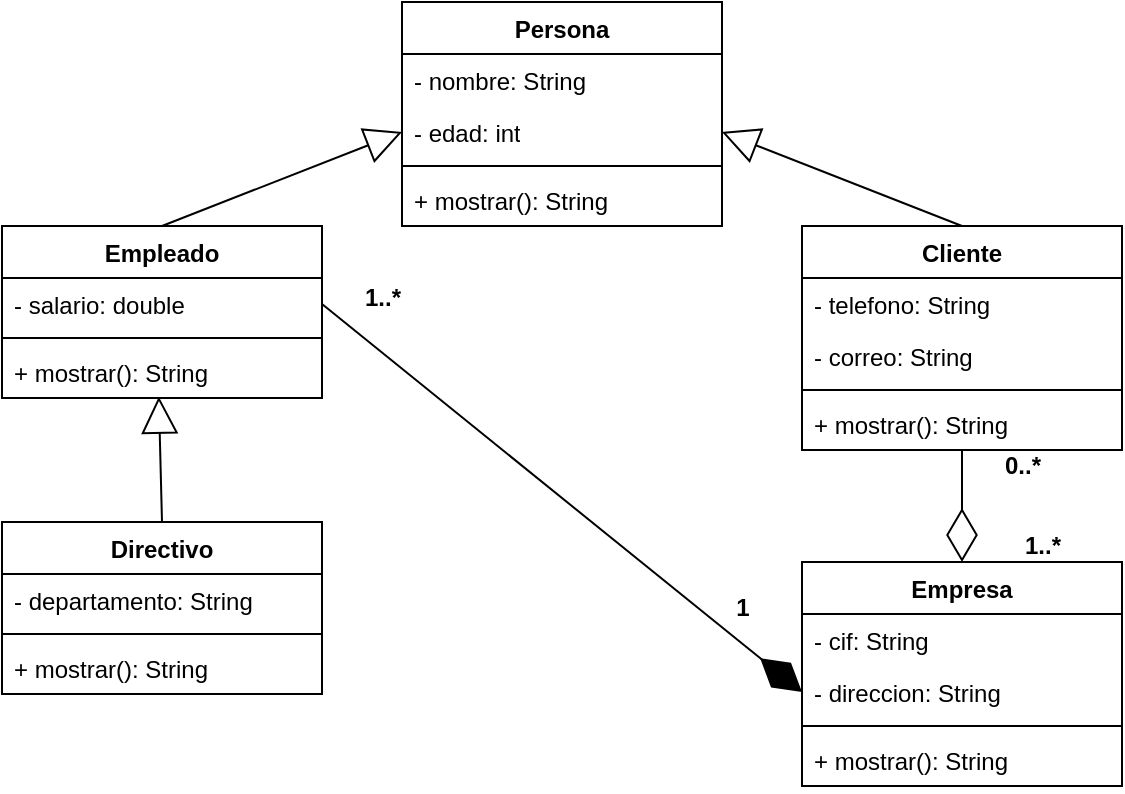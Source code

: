 <mxfile version="21.6.1" type="device">
  <diagram name="Página-1" id="RH3OFyEDXMT9z4lHfNAe">
    <mxGraphModel dx="928" dy="547" grid="1" gridSize="10" guides="1" tooltips="1" connect="1" arrows="1" fold="1" page="1" pageScale="1" pageWidth="1169" pageHeight="827" math="0" shadow="0">
      <root>
        <mxCell id="0" />
        <mxCell id="1" parent="0" />
        <mxCell id="4qs3UrR42jITZyn-IHVj-5" value="Persona" style="swimlane;fontStyle=1;align=center;verticalAlign=top;childLayout=stackLayout;horizontal=1;startSize=26;horizontalStack=0;resizeParent=1;resizeParentMax=0;resizeLast=0;collapsible=1;marginBottom=0;whiteSpace=wrap;html=1;" vertex="1" parent="1">
          <mxGeometry x="480" y="290" width="160" height="112" as="geometry" />
        </mxCell>
        <mxCell id="4qs3UrR42jITZyn-IHVj-6" value="- nombre: String" style="text;strokeColor=none;fillColor=none;align=left;verticalAlign=top;spacingLeft=4;spacingRight=4;overflow=hidden;rotatable=0;points=[[0,0.5],[1,0.5]];portConstraint=eastwest;whiteSpace=wrap;html=1;" vertex="1" parent="4qs3UrR42jITZyn-IHVj-5">
          <mxGeometry y="26" width="160" height="26" as="geometry" />
        </mxCell>
        <mxCell id="4qs3UrR42jITZyn-IHVj-9" value="- edad: int" style="text;strokeColor=none;fillColor=none;align=left;verticalAlign=top;spacingLeft=4;spacingRight=4;overflow=hidden;rotatable=0;points=[[0,0.5],[1,0.5]];portConstraint=eastwest;whiteSpace=wrap;html=1;" vertex="1" parent="4qs3UrR42jITZyn-IHVj-5">
          <mxGeometry y="52" width="160" height="26" as="geometry" />
        </mxCell>
        <mxCell id="4qs3UrR42jITZyn-IHVj-7" value="" style="line;strokeWidth=1;fillColor=none;align=left;verticalAlign=middle;spacingTop=-1;spacingLeft=3;spacingRight=3;rotatable=0;labelPosition=right;points=[];portConstraint=eastwest;strokeColor=inherit;" vertex="1" parent="4qs3UrR42jITZyn-IHVj-5">
          <mxGeometry y="78" width="160" height="8" as="geometry" />
        </mxCell>
        <mxCell id="4qs3UrR42jITZyn-IHVj-8" value="+ mostrar(): String" style="text;strokeColor=none;fillColor=none;align=left;verticalAlign=top;spacingLeft=4;spacingRight=4;overflow=hidden;rotatable=0;points=[[0,0.5],[1,0.5]];portConstraint=eastwest;whiteSpace=wrap;html=1;" vertex="1" parent="4qs3UrR42jITZyn-IHVj-5">
          <mxGeometry y="86" width="160" height="26" as="geometry" />
        </mxCell>
        <mxCell id="4qs3UrR42jITZyn-IHVj-16" value="Empleado" style="swimlane;fontStyle=1;align=center;verticalAlign=top;childLayout=stackLayout;horizontal=1;startSize=26;horizontalStack=0;resizeParent=1;resizeParentMax=0;resizeLast=0;collapsible=1;marginBottom=0;whiteSpace=wrap;html=1;" vertex="1" parent="1">
          <mxGeometry x="280" y="402" width="160" height="86" as="geometry" />
        </mxCell>
        <mxCell id="4qs3UrR42jITZyn-IHVj-17" value="- salario: double" style="text;strokeColor=none;fillColor=none;align=left;verticalAlign=top;spacingLeft=4;spacingRight=4;overflow=hidden;rotatable=0;points=[[0,0.5],[1,0.5]];portConstraint=eastwest;whiteSpace=wrap;html=1;" vertex="1" parent="4qs3UrR42jITZyn-IHVj-16">
          <mxGeometry y="26" width="160" height="26" as="geometry" />
        </mxCell>
        <mxCell id="4qs3UrR42jITZyn-IHVj-19" value="" style="line;strokeWidth=1;fillColor=none;align=left;verticalAlign=middle;spacingTop=-1;spacingLeft=3;spacingRight=3;rotatable=0;labelPosition=right;points=[];portConstraint=eastwest;strokeColor=inherit;" vertex="1" parent="4qs3UrR42jITZyn-IHVj-16">
          <mxGeometry y="52" width="160" height="8" as="geometry" />
        </mxCell>
        <mxCell id="4qs3UrR42jITZyn-IHVj-20" value="+ mostrar(): String" style="text;strokeColor=none;fillColor=none;align=left;verticalAlign=top;spacingLeft=4;spacingRight=4;overflow=hidden;rotatable=0;points=[[0,0.5],[1,0.5]];portConstraint=eastwest;whiteSpace=wrap;html=1;" vertex="1" parent="4qs3UrR42jITZyn-IHVj-16">
          <mxGeometry y="60" width="160" height="26" as="geometry" />
        </mxCell>
        <mxCell id="4qs3UrR42jITZyn-IHVj-21" value="Cliente" style="swimlane;fontStyle=1;align=center;verticalAlign=top;childLayout=stackLayout;horizontal=1;startSize=26;horizontalStack=0;resizeParent=1;resizeParentMax=0;resizeLast=0;collapsible=1;marginBottom=0;whiteSpace=wrap;html=1;" vertex="1" parent="1">
          <mxGeometry x="680" y="402" width="160" height="112" as="geometry" />
        </mxCell>
        <mxCell id="4qs3UrR42jITZyn-IHVj-22" value="- telefono: String" style="text;strokeColor=none;fillColor=none;align=left;verticalAlign=top;spacingLeft=4;spacingRight=4;overflow=hidden;rotatable=0;points=[[0,0.5],[1,0.5]];portConstraint=eastwest;whiteSpace=wrap;html=1;" vertex="1" parent="4qs3UrR42jITZyn-IHVj-21">
          <mxGeometry y="26" width="160" height="26" as="geometry" />
        </mxCell>
        <mxCell id="4qs3UrR42jITZyn-IHVj-25" value="- correo: String" style="text;strokeColor=none;fillColor=none;align=left;verticalAlign=top;spacingLeft=4;spacingRight=4;overflow=hidden;rotatable=0;points=[[0,0.5],[1,0.5]];portConstraint=eastwest;whiteSpace=wrap;html=1;" vertex="1" parent="4qs3UrR42jITZyn-IHVj-21">
          <mxGeometry y="52" width="160" height="26" as="geometry" />
        </mxCell>
        <mxCell id="4qs3UrR42jITZyn-IHVj-23" value="" style="line;strokeWidth=1;fillColor=none;align=left;verticalAlign=middle;spacingTop=-1;spacingLeft=3;spacingRight=3;rotatable=0;labelPosition=right;points=[];portConstraint=eastwest;strokeColor=inherit;" vertex="1" parent="4qs3UrR42jITZyn-IHVj-21">
          <mxGeometry y="78" width="160" height="8" as="geometry" />
        </mxCell>
        <mxCell id="4qs3UrR42jITZyn-IHVj-24" value="+ mostrar(): String" style="text;strokeColor=none;fillColor=none;align=left;verticalAlign=top;spacingLeft=4;spacingRight=4;overflow=hidden;rotatable=0;points=[[0,0.5],[1,0.5]];portConstraint=eastwest;whiteSpace=wrap;html=1;" vertex="1" parent="4qs3UrR42jITZyn-IHVj-21">
          <mxGeometry y="86" width="160" height="26" as="geometry" />
        </mxCell>
        <mxCell id="4qs3UrR42jITZyn-IHVj-26" value="" style="endArrow=block;endSize=16;endFill=0;html=1;rounded=0;exitX=0.5;exitY=0;exitDx=0;exitDy=0;entryX=0;entryY=0.5;entryDx=0;entryDy=0;" edge="1" parent="1" source="4qs3UrR42jITZyn-IHVj-16" target="4qs3UrR42jITZyn-IHVj-9">
          <mxGeometry width="160" relative="1" as="geometry">
            <mxPoint x="490" y="340" as="sourcePoint" />
            <mxPoint x="350" y="320" as="targetPoint" />
          </mxGeometry>
        </mxCell>
        <mxCell id="4qs3UrR42jITZyn-IHVj-27" value="" style="endArrow=block;endSize=16;endFill=0;html=1;rounded=0;exitX=0.5;exitY=0;exitDx=0;exitDy=0;entryX=1;entryY=0.5;entryDx=0;entryDy=0;" edge="1" parent="1" source="4qs3UrR42jITZyn-IHVj-21" target="4qs3UrR42jITZyn-IHVj-9">
          <mxGeometry width="160" relative="1" as="geometry">
            <mxPoint x="340" y="470" as="sourcePoint" />
            <mxPoint x="500" y="365" as="targetPoint" />
          </mxGeometry>
        </mxCell>
        <mxCell id="4qs3UrR42jITZyn-IHVj-28" value="Directivo" style="swimlane;fontStyle=1;align=center;verticalAlign=top;childLayout=stackLayout;horizontal=1;startSize=26;horizontalStack=0;resizeParent=1;resizeParentMax=0;resizeLast=0;collapsible=1;marginBottom=0;whiteSpace=wrap;html=1;" vertex="1" parent="1">
          <mxGeometry x="280" y="550" width="160" height="86" as="geometry" />
        </mxCell>
        <mxCell id="4qs3UrR42jITZyn-IHVj-29" value="- departamento: String" style="text;strokeColor=none;fillColor=none;align=left;verticalAlign=top;spacingLeft=4;spacingRight=4;overflow=hidden;rotatable=0;points=[[0,0.5],[1,0.5]];portConstraint=eastwest;whiteSpace=wrap;html=1;" vertex="1" parent="4qs3UrR42jITZyn-IHVj-28">
          <mxGeometry y="26" width="160" height="26" as="geometry" />
        </mxCell>
        <mxCell id="4qs3UrR42jITZyn-IHVj-31" value="" style="line;strokeWidth=1;fillColor=none;align=left;verticalAlign=middle;spacingTop=-1;spacingLeft=3;spacingRight=3;rotatable=0;labelPosition=right;points=[];portConstraint=eastwest;strokeColor=inherit;" vertex="1" parent="4qs3UrR42jITZyn-IHVj-28">
          <mxGeometry y="52" width="160" height="8" as="geometry" />
        </mxCell>
        <mxCell id="4qs3UrR42jITZyn-IHVj-32" value="+ mostrar(): String" style="text;strokeColor=none;fillColor=none;align=left;verticalAlign=top;spacingLeft=4;spacingRight=4;overflow=hidden;rotatable=0;points=[[0,0.5],[1,0.5]];portConstraint=eastwest;whiteSpace=wrap;html=1;" vertex="1" parent="4qs3UrR42jITZyn-IHVj-28">
          <mxGeometry y="60" width="160" height="26" as="geometry" />
        </mxCell>
        <mxCell id="4qs3UrR42jITZyn-IHVj-33" value="" style="endArrow=block;endSize=16;endFill=0;html=1;rounded=0;exitX=0.5;exitY=0;exitDx=0;exitDy=0;entryX=0.49;entryY=0.974;entryDx=0;entryDy=0;entryPerimeter=0;" edge="1" parent="1" source="4qs3UrR42jITZyn-IHVj-28" target="4qs3UrR42jITZyn-IHVj-20">
          <mxGeometry width="160" relative="1" as="geometry">
            <mxPoint x="370" y="412" as="sourcePoint" />
            <mxPoint x="360" y="510" as="targetPoint" />
          </mxGeometry>
        </mxCell>
        <mxCell id="4qs3UrR42jITZyn-IHVj-34" value="Empresa" style="swimlane;fontStyle=1;align=center;verticalAlign=top;childLayout=stackLayout;horizontal=1;startSize=26;horizontalStack=0;resizeParent=1;resizeParentMax=0;resizeLast=0;collapsible=1;marginBottom=0;whiteSpace=wrap;html=1;" vertex="1" parent="1">
          <mxGeometry x="680" y="570" width="160" height="112" as="geometry" />
        </mxCell>
        <mxCell id="4qs3UrR42jITZyn-IHVj-35" value="- cif: String" style="text;strokeColor=none;fillColor=none;align=left;verticalAlign=top;spacingLeft=4;spacingRight=4;overflow=hidden;rotatable=0;points=[[0,0.5],[1,0.5]];portConstraint=eastwest;whiteSpace=wrap;html=1;" vertex="1" parent="4qs3UrR42jITZyn-IHVj-34">
          <mxGeometry y="26" width="160" height="26" as="geometry" />
        </mxCell>
        <mxCell id="4qs3UrR42jITZyn-IHVj-38" value="- direccion: String" style="text;strokeColor=none;fillColor=none;align=left;verticalAlign=top;spacingLeft=4;spacingRight=4;overflow=hidden;rotatable=0;points=[[0,0.5],[1,0.5]];portConstraint=eastwest;whiteSpace=wrap;html=1;" vertex="1" parent="4qs3UrR42jITZyn-IHVj-34">
          <mxGeometry y="52" width="160" height="26" as="geometry" />
        </mxCell>
        <mxCell id="4qs3UrR42jITZyn-IHVj-36" value="" style="line;strokeWidth=1;fillColor=none;align=left;verticalAlign=middle;spacingTop=-1;spacingLeft=3;spacingRight=3;rotatable=0;labelPosition=right;points=[];portConstraint=eastwest;strokeColor=inherit;" vertex="1" parent="4qs3UrR42jITZyn-IHVj-34">
          <mxGeometry y="78" width="160" height="8" as="geometry" />
        </mxCell>
        <mxCell id="4qs3UrR42jITZyn-IHVj-37" value="+ mostrar(): String" style="text;strokeColor=none;fillColor=none;align=left;verticalAlign=top;spacingLeft=4;spacingRight=4;overflow=hidden;rotatable=0;points=[[0,0.5],[1,0.5]];portConstraint=eastwest;whiteSpace=wrap;html=1;" vertex="1" parent="4qs3UrR42jITZyn-IHVj-34">
          <mxGeometry y="86" width="160" height="26" as="geometry" />
        </mxCell>
        <mxCell id="4qs3UrR42jITZyn-IHVj-39" value="" style="endArrow=diamondThin;endFill=0;endSize=24;html=1;rounded=0;exitX=0.5;exitY=1;exitDx=0;exitDy=0;exitPerimeter=0;entryX=0.5;entryY=0;entryDx=0;entryDy=0;" edge="1" parent="1" source="4qs3UrR42jITZyn-IHVj-24" target="4qs3UrR42jITZyn-IHVj-34">
          <mxGeometry width="160" relative="1" as="geometry">
            <mxPoint x="470" y="420" as="sourcePoint" />
            <mxPoint x="630" y="420" as="targetPoint" />
          </mxGeometry>
        </mxCell>
        <mxCell id="4qs3UrR42jITZyn-IHVj-40" value="0..*" style="text;align=center;fontStyle=1;verticalAlign=middle;spacingLeft=3;spacingRight=3;strokeColor=none;rotatable=0;points=[[0,0.5],[1,0.5]];portConstraint=eastwest;html=1;" vertex="1" parent="1">
          <mxGeometry x="760" y="514" width="60" height="16" as="geometry" />
        </mxCell>
        <mxCell id="4qs3UrR42jITZyn-IHVj-41" value="1..*" style="text;align=center;fontStyle=1;verticalAlign=middle;spacingLeft=3;spacingRight=3;strokeColor=none;rotatable=0;points=[[0,0.5],[1,0.5]];portConstraint=eastwest;html=1;" vertex="1" parent="1">
          <mxGeometry x="770" y="554" width="60" height="16" as="geometry" />
        </mxCell>
        <mxCell id="4qs3UrR42jITZyn-IHVj-42" value="" style="endArrow=diamondThin;endFill=1;endSize=24;html=1;rounded=0;exitX=1;exitY=0.5;exitDx=0;exitDy=0;entryX=0;entryY=0.5;entryDx=0;entryDy=0;" edge="1" parent="1" source="4qs3UrR42jITZyn-IHVj-17" target="4qs3UrR42jITZyn-IHVj-38">
          <mxGeometry width="160" relative="1" as="geometry">
            <mxPoint x="520" y="460" as="sourcePoint" />
            <mxPoint x="680" y="460" as="targetPoint" />
          </mxGeometry>
        </mxCell>
        <mxCell id="4qs3UrR42jITZyn-IHVj-43" value="1..*" style="text;align=center;fontStyle=1;verticalAlign=middle;spacingLeft=3;spacingRight=3;strokeColor=none;rotatable=0;points=[[0,0.5],[1,0.5]];portConstraint=eastwest;html=1;" vertex="1" parent="1">
          <mxGeometry x="440" y="430" width="60" height="16" as="geometry" />
        </mxCell>
        <mxCell id="4qs3UrR42jITZyn-IHVj-44" value="1" style="text;align=center;fontStyle=1;verticalAlign=middle;spacingLeft=3;spacingRight=3;strokeColor=none;rotatable=0;points=[[0,0.5],[1,0.5]];portConstraint=eastwest;html=1;" vertex="1" parent="1">
          <mxGeometry x="620" y="585" width="60" height="16" as="geometry" />
        </mxCell>
      </root>
    </mxGraphModel>
  </diagram>
</mxfile>
